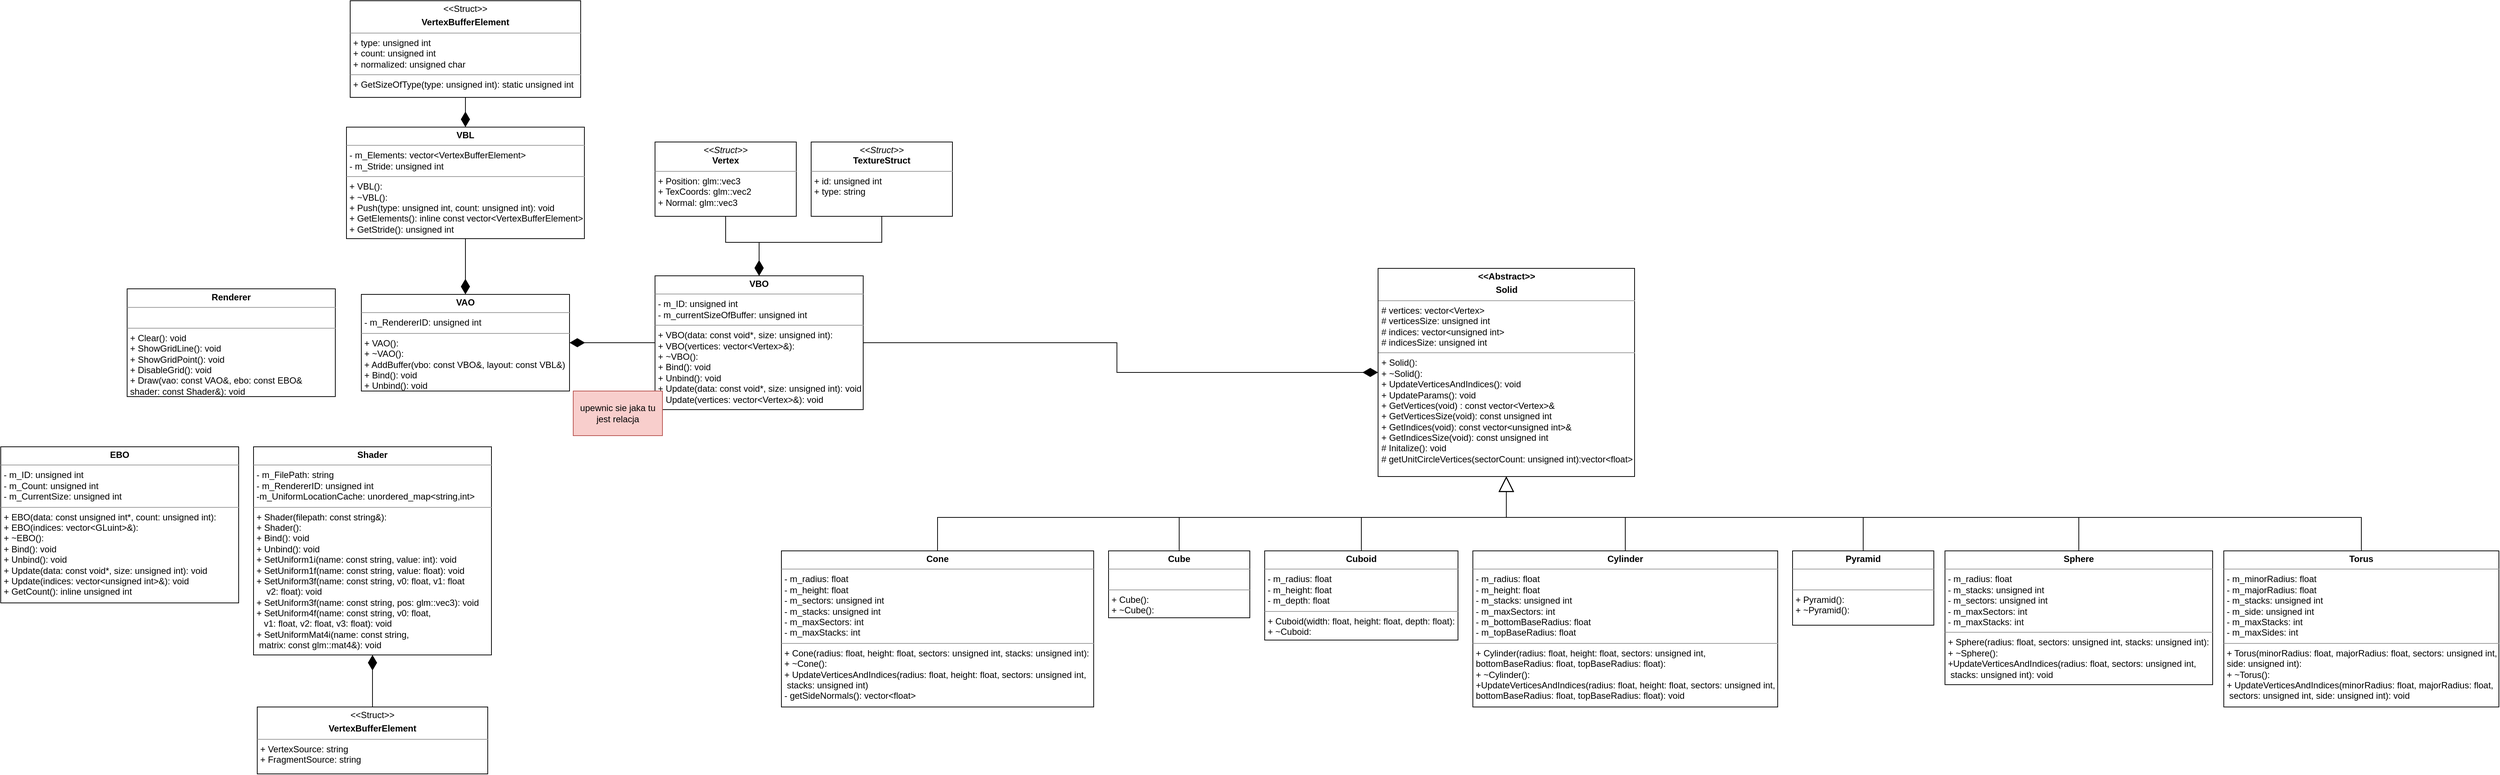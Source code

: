 <mxfile version="24.7.14">
  <diagram name="Page-1" id="c4acf3e9-155e-7222-9cf6-157b1a14988f">
    <mxGraphModel dx="2503" dy="2083" grid="1" gridSize="10" guides="1" tooltips="1" connect="1" arrows="1" fold="1" page="1" pageScale="1" pageWidth="850" pageHeight="1100" background="none" math="0" shadow="0">
      <root>
        <mxCell id="0" />
        <mxCell id="1" parent="0" />
        <mxCell id="TyOxrx3Ak4QjkrmD2tyw-1" value="&lt;p style=&quot;margin:0px;margin-top:4px;text-align:center;&quot;&gt;&lt;b&gt;&amp;lt;&amp;lt;Abstract&amp;gt;&amp;gt;&lt;/b&gt;&lt;/p&gt;&lt;p style=&quot;margin:0px;margin-top:4px;text-align:center;&quot;&gt;&lt;b&gt;Solid&lt;/b&gt;&lt;/p&gt;&lt;hr size=&quot;1&quot;&gt;&lt;p style=&quot;margin:0px;margin-left:4px;&quot;&gt;# vertices: vector&amp;lt;Vertex&amp;gt;&lt;br&gt;# verticesSize: unsigned int&lt;/p&gt;&lt;p style=&quot;margin:0px;margin-left:4px;&quot;&gt;# indices: vector&amp;lt;unsigned int&amp;gt;&lt;/p&gt;&lt;p style=&quot;margin:0px;margin-left:4px;&quot;&gt;# indicesSize: unsigned int&lt;/p&gt;&lt;hr size=&quot;1&quot;&gt;&lt;p style=&quot;margin:0px;margin-left:4px;&quot;&gt;+ Solid():&lt;/p&gt;&lt;p style=&quot;margin:0px;margin-left:4px;&quot;&gt;+ ~Solid():&lt;br&gt;+ UpdateVerticesAndIndices(): void&lt;/p&gt;&lt;p style=&quot;margin:0px;margin-left:4px;&quot;&gt;+ UpdateParams(): void&lt;/p&gt;&lt;p style=&quot;margin:0px;margin-left:4px;&quot;&gt;+ GetVertices(void) : const vector&amp;lt;Vertex&amp;gt;&amp;amp;&lt;/p&gt;&lt;p style=&quot;margin:0px;margin-left:4px;&quot;&gt;+ GetVerticesSize(void): const unsigned int&lt;/p&gt;&lt;p style=&quot;margin:0px;margin-left:4px;&quot;&gt;+ GetIndices(void): const vector&amp;lt;unsigned int&amp;gt;&amp;amp;&lt;/p&gt;&lt;p style=&quot;margin:0px;margin-left:4px;&quot;&gt;+ GetIndicesSize(void): const unsigned int&lt;/p&gt;&lt;p style=&quot;margin:0px;margin-left:4px;&quot;&gt;# Initalize(): void&lt;/p&gt;&lt;p style=&quot;margin:0px;margin-left:4px;&quot;&gt;# getUnitCircleVertices(sectorCount: unsigned int):&lt;span style=&quot;background-color: initial;&quot;&gt;vector&amp;lt;float&amp;gt;&lt;/span&gt;&lt;/p&gt;&lt;p style=&quot;margin:0px;margin-left:4px;&quot;&gt;&lt;br&gt;&lt;/p&gt;" style="verticalAlign=top;align=left;overflow=fill;fontSize=12;fontFamily=Helvetica;html=1;rounded=0;shadow=0;comic=0;labelBackgroundColor=none;strokeWidth=1" parent="1" vertex="1">
          <mxGeometry x="512.5" y="-140" width="345" height="280" as="geometry" />
        </mxCell>
        <mxCell id="TyOxrx3Ak4QjkrmD2tyw-10" style="edgeStyle=orthogonalEdgeStyle;rounded=0;orthogonalLoop=1;jettySize=auto;html=1;exitX=0.5;exitY=0;exitDx=0;exitDy=0;entryX=0.5;entryY=1;entryDx=0;entryDy=0;endArrow=block;endFill=0;endSize=18;" parent="1" source="TyOxrx3Ak4QjkrmD2tyw-2" target="TyOxrx3Ak4QjkrmD2tyw-1" edge="1">
          <mxGeometry relative="1" as="geometry" />
        </mxCell>
        <mxCell id="TyOxrx3Ak4QjkrmD2tyw-2" value="&lt;p style=&quot;margin:0px;margin-top:4px;text-align:center;&quot;&gt;&lt;b&gt;Cone&lt;/b&gt;&lt;/p&gt;&lt;hr size=&quot;1&quot;&gt;&lt;p style=&quot;margin:0px;margin-left:4px;&quot;&gt;- m_radius: float&lt;br&gt;- m_height: float&lt;/p&gt;&lt;p style=&quot;margin:0px;margin-left:4px;&quot;&gt;&lt;span style=&quot;white-space-collapse: collapse;&quot;&gt;- m_sectors:&amp;nbsp;&lt;/span&gt;&lt;span style=&quot;background-color: initial;&quot;&gt;unsigned int&lt;/span&gt;&lt;span style=&quot;background-color: initial;&quot;&gt;&amp;nbsp;&lt;/span&gt;&lt;/p&gt;&lt;p style=&quot;margin:0px;margin-left:4px;&quot;&gt;&lt;span style=&quot;white-space-collapse: collapse;&quot;&gt;- m_stacks:&amp;nbsp;&lt;/span&gt;&lt;span style=&quot;background-color: initial;&quot;&gt;unsigned int&lt;/span&gt;&lt;span style=&quot;background-color: initial;&quot;&gt;&amp;nbsp;&lt;/span&gt;&lt;/p&gt;&lt;p style=&quot;margin:0px;margin-left:4px;&quot;&gt;&lt;span style=&quot;white-space-collapse: collapse;&quot;&gt;- m_maxSectors: int&lt;/span&gt;&lt;/p&gt;&lt;p style=&quot;margin:0px;margin-left:4px;&quot;&gt;&lt;span style=&quot;white-space-collapse: collapse;&quot;&gt;- m_maxStacks: int&lt;/span&gt;&lt;/p&gt;&lt;hr size=&quot;1&quot;&gt;&lt;p style=&quot;margin:0px;margin-left:4px;&quot;&gt;+ Cone(radius: float, height: float, sectors: unsigned int, stacks: unsigned int):&amp;nbsp;&lt;br&gt;+ ~Cone():&lt;/p&gt;&lt;p style=&quot;margin:0px;margin-left:4px;&quot;&gt;+ UpdateVerticesAndIndices(&lt;span style=&quot;background-color: initial;&quot;&gt;radius: float, height: float, sectors: unsigned int,&lt;/span&gt;&lt;/p&gt;&lt;p style=&quot;margin:0px;margin-left:4px;&quot;&gt;&lt;span style=&quot;background-color: initial;&quot;&gt;&amp;nbsp;stacks: unsigned int)&lt;/span&gt;&lt;/p&gt;&lt;p style=&quot;margin:0px;margin-left:4px;&quot;&gt;&lt;span style=&quot;background-color: initial;&quot;&gt;- getSideNormals(): vector&amp;lt;float&amp;gt;&lt;/span&gt;&lt;/p&gt;&lt;p style=&quot;margin:0px;margin-left:4px;&quot;&gt;&lt;br&gt;&lt;/p&gt;" style="verticalAlign=top;align=left;overflow=fill;fontSize=12;fontFamily=Helvetica;html=1;rounded=0;shadow=0;comic=0;labelBackgroundColor=none;strokeWidth=1" parent="1" vertex="1">
          <mxGeometry x="-290" y="240" width="420" height="210" as="geometry" />
        </mxCell>
        <mxCell id="TyOxrx3Ak4QjkrmD2tyw-12" style="edgeStyle=orthogonalEdgeStyle;rounded=0;orthogonalLoop=1;jettySize=auto;html=1;exitX=0.5;exitY=0;exitDx=0;exitDy=0;entryX=0.5;entryY=1;entryDx=0;entryDy=0;endArrow=block;endFill=0;endSize=18;" parent="1" source="TyOxrx3Ak4QjkrmD2tyw-3" target="TyOxrx3Ak4QjkrmD2tyw-1" edge="1">
          <mxGeometry relative="1" as="geometry" />
        </mxCell>
        <mxCell id="TyOxrx3Ak4QjkrmD2tyw-3" value="&lt;p style=&quot;margin:0px;margin-top:4px;text-align:center;&quot;&gt;&lt;b&gt;Cube&lt;/b&gt;&lt;/p&gt;&lt;hr size=&quot;1&quot;&gt;&lt;p style=&quot;margin:0px;margin-left:4px;&quot;&gt;&lt;br&gt;&lt;/p&gt;&lt;hr size=&quot;1&quot;&gt;&lt;p style=&quot;margin:0px;margin-left:4px;&quot;&gt;+ Cube():&amp;nbsp;&lt;br&gt;+ ~Cube():&amp;nbsp;&lt;/p&gt;" style="verticalAlign=top;align=left;overflow=fill;fontSize=12;fontFamily=Helvetica;html=1;rounded=0;shadow=0;comic=0;labelBackgroundColor=none;strokeWidth=1" parent="1" vertex="1">
          <mxGeometry x="150" y="240" width="190" height="90" as="geometry" />
        </mxCell>
        <mxCell id="TyOxrx3Ak4QjkrmD2tyw-13" style="edgeStyle=orthogonalEdgeStyle;rounded=0;orthogonalLoop=1;jettySize=auto;html=1;exitX=0.5;exitY=0;exitDx=0;exitDy=0;entryX=0.5;entryY=1;entryDx=0;entryDy=0;endArrow=block;endFill=0;endSize=18;" parent="1" source="TyOxrx3Ak4QjkrmD2tyw-4" target="TyOxrx3Ak4QjkrmD2tyw-1" edge="1">
          <mxGeometry relative="1" as="geometry" />
        </mxCell>
        <mxCell id="TyOxrx3Ak4QjkrmD2tyw-4" value="&lt;p style=&quot;margin:0px;margin-top:4px;text-align:center;&quot;&gt;&lt;b&gt;Cuboid&lt;/b&gt;&lt;/p&gt;&lt;hr size=&quot;1&quot;&gt;&lt;p style=&quot;margin:0px;margin-left:4px;&quot;&gt;- m_radius: float&lt;br&gt;- m_height: float&lt;/p&gt;&lt;p style=&quot;margin:0px;margin-left:4px;&quot;&gt;- m_depth: float&lt;/p&gt;&lt;hr size=&quot;1&quot;&gt;&lt;p style=&quot;margin:0px;margin-left:4px;&quot;&gt;+ Cuboid(width: float, height: float, depth: float):&lt;br&gt;+ ~Cuboid:&lt;/p&gt;" style="verticalAlign=top;align=left;overflow=fill;fontSize=12;fontFamily=Helvetica;html=1;rounded=0;shadow=0;comic=0;labelBackgroundColor=none;strokeWidth=1" parent="1" vertex="1">
          <mxGeometry x="360" y="240" width="260" height="120" as="geometry" />
        </mxCell>
        <mxCell id="TyOxrx3Ak4QjkrmD2tyw-14" style="edgeStyle=orthogonalEdgeStyle;rounded=0;orthogonalLoop=1;jettySize=auto;html=1;exitX=0.5;exitY=0;exitDx=0;exitDy=0;entryX=0.5;entryY=1;entryDx=0;entryDy=0;endArrow=block;endFill=0;endSize=18;" parent="1" source="TyOxrx3Ak4QjkrmD2tyw-5" target="TyOxrx3Ak4QjkrmD2tyw-1" edge="1">
          <mxGeometry relative="1" as="geometry" />
        </mxCell>
        <mxCell id="TyOxrx3Ak4QjkrmD2tyw-5" value="&lt;p style=&quot;margin:0px;margin-top:4px;text-align:center;&quot;&gt;&lt;b&gt;Cylinder&lt;/b&gt;&lt;/p&gt;&lt;hr size=&quot;1&quot;&gt;&lt;p style=&quot;margin: 0px 0px 0px 4px;&quot;&gt;- m_radius: float&lt;br&gt;- m_height: float&lt;/p&gt;&lt;div&gt;&lt;p style=&quot;margin: 0px 0px 0px 4px;&quot;&gt;- m_stacks:&amp;nbsp;&lt;span style=&quot;background-color: initial;&quot;&gt;unsigned int&lt;/span&gt;&lt;span style=&quot;background-color: initial;&quot;&gt;&amp;nbsp;&lt;/span&gt;&lt;/p&gt;&lt;p style=&quot;margin: 0px 0px 0px 4px;&quot;&gt;- m_maxSectors: int&lt;/p&gt;&lt;p style=&quot;margin: 0px 0px 0px 4px;&quot;&gt;&lt;span style=&quot;white-space-collapse: collapse;&quot;&gt;- m_bottomBaseRadius: float&lt;/span&gt;&lt;/p&gt;&lt;p style=&quot;margin: 0px 0px 0px 4px;&quot;&gt;&lt;span style=&quot;white-space-collapse: collapse;&quot;&gt;- m_topBaseRadius: float&lt;/span&gt;&lt;/p&gt;&lt;/div&gt;&lt;hr size=&quot;1&quot;&gt;&lt;p style=&quot;margin:0px;margin-left:4px;&quot;&gt;+ Cylinder(radius: float, height: float, sectors: unsigned int,&lt;/p&gt;&lt;p style=&quot;margin:0px;margin-left:4px;&quot;&gt;bottomBaseRadius: float, topBaseRadius: float):&amp;nbsp;&lt;br&gt;+ ~Cylinder():&lt;/p&gt;&lt;p style=&quot;margin:0px;margin-left:4px;&quot;&gt;+UpdateVerticesAndIndices(&lt;span style=&quot;background-color: initial;&quot;&gt;radius: float, height: float, sectors: unsigned int,&amp;nbsp;&lt;/span&gt;&lt;/p&gt;&lt;p style=&quot;margin:0px;margin-left:4px;&quot;&gt;&lt;span style=&quot;background-color: initial;&quot;&gt;bottomBaseRadius: float, topBaseRadius: float): void&lt;/span&gt;&lt;/p&gt;" style="verticalAlign=top;align=left;overflow=fill;fontSize=12;fontFamily=Helvetica;html=1;rounded=0;shadow=0;comic=0;labelBackgroundColor=none;strokeWidth=1" parent="1" vertex="1">
          <mxGeometry x="640" y="240" width="410" height="210" as="geometry" />
        </mxCell>
        <mxCell id="TyOxrx3Ak4QjkrmD2tyw-15" style="edgeStyle=orthogonalEdgeStyle;rounded=0;orthogonalLoop=1;jettySize=auto;html=1;exitX=0.5;exitY=0;exitDx=0;exitDy=0;entryX=0.5;entryY=1;entryDx=0;entryDy=0;endArrow=block;endFill=0;endSize=18;" parent="1" source="TyOxrx3Ak4QjkrmD2tyw-6" target="TyOxrx3Ak4QjkrmD2tyw-1" edge="1">
          <mxGeometry relative="1" as="geometry">
            <mxPoint x="830" y="170" as="targetPoint" />
          </mxGeometry>
        </mxCell>
        <mxCell id="TyOxrx3Ak4QjkrmD2tyw-6" value="&lt;p style=&quot;margin:0px;margin-top:4px;text-align:center;&quot;&gt;&lt;b&gt;Pyramid&lt;/b&gt;&lt;/p&gt;&lt;hr size=&quot;1&quot;&gt;&lt;p style=&quot;margin:0px;margin-left:4px;&quot;&gt;&lt;br&gt;&lt;/p&gt;&lt;hr size=&quot;1&quot;&gt;&lt;p style=&quot;margin:0px;margin-left:4px;&quot;&gt;+ Pyramid():&amp;nbsp;&lt;br&gt;+ ~Pyramid():&lt;/p&gt;" style="verticalAlign=top;align=left;overflow=fill;fontSize=12;fontFamily=Helvetica;html=1;rounded=0;shadow=0;comic=0;labelBackgroundColor=none;strokeWidth=1" parent="1" vertex="1">
          <mxGeometry x="1070" y="240" width="190" height="100" as="geometry" />
        </mxCell>
        <mxCell id="TyOxrx3Ak4QjkrmD2tyw-16" style="edgeStyle=orthogonalEdgeStyle;rounded=0;orthogonalLoop=1;jettySize=auto;html=1;exitX=0.5;exitY=0;exitDx=0;exitDy=0;entryX=0.5;entryY=1;entryDx=0;entryDy=0;endArrow=block;endFill=0;endSize=18;" parent="1" source="TyOxrx3Ak4QjkrmD2tyw-7" target="TyOxrx3Ak4QjkrmD2tyw-1" edge="1">
          <mxGeometry relative="1" as="geometry" />
        </mxCell>
        <mxCell id="TyOxrx3Ak4QjkrmD2tyw-7" value="&lt;p style=&quot;margin:0px;margin-top:4px;text-align:center;&quot;&gt;&lt;b&gt;Sphere&lt;/b&gt;&lt;/p&gt;&lt;hr size=&quot;1&quot;&gt;&lt;p style=&quot;margin:0px;margin-left:4px;&quot;&gt;&lt;span style=&quot;background-color: initial;&quot;&gt;- m_radius: float&lt;/span&gt;&lt;/p&gt;&lt;p style=&quot;margin:0px;margin-left:4px;&quot;&gt;- m_stacks:&amp;nbsp;&lt;span style=&quot;background-color: initial;&quot;&gt;unsigned int&lt;/span&gt;&lt;span style=&quot;background-color: initial;&quot;&gt;&amp;nbsp;&lt;/span&gt;&lt;br&gt;&lt;/p&gt;&lt;p style=&quot;margin:0px;margin-left:4px;&quot;&gt;- m_sectors:&amp;nbsp;&lt;span style=&quot;background-color: initial;&quot;&gt;unsigned int&lt;/span&gt;&lt;span style=&quot;background-color: initial;&quot;&gt;&amp;nbsp;&lt;/span&gt;&lt;span style=&quot;background-color: initial;&quot;&gt;&lt;br&gt;&lt;/span&gt;&lt;/p&gt;&lt;p style=&quot;margin: 0px 0px 0px 4px;&quot;&gt;- m_maxSectors: int&lt;/p&gt;&lt;p style=&quot;margin: 0px 0px 0px 4px;&quot;&gt;- m_maxStacks: int&lt;/p&gt;&lt;hr size=&quot;1&quot;&gt;&lt;p style=&quot;margin:0px;margin-left:4px;&quot;&gt;+ Sphere(radius: float, sectors: unsigned int, stacks: unsigned int):&amp;nbsp;&lt;br&gt;+ ~Sphere():&lt;/p&gt;&lt;p style=&quot;margin: 0px 0px 0px 4px;&quot;&gt;+UpdateVerticesAndIndices(&lt;span style=&quot;background-color: initial;&quot;&gt;radius: float, sectors: unsigned int,&lt;/span&gt;&lt;/p&gt;&lt;p style=&quot;margin: 0px 0px 0px 4px;&quot;&gt;&lt;span style=&quot;background-color: initial;&quot;&gt;&amp;nbsp;stacks: unsigned int&lt;/span&gt;&lt;span style=&quot;background-color: initial;&quot;&gt;): void&lt;/span&gt;&lt;/p&gt;" style="verticalAlign=top;align=left;overflow=fill;fontSize=12;fontFamily=Helvetica;html=1;rounded=0;shadow=0;comic=0;labelBackgroundColor=none;strokeWidth=1" parent="1" vertex="1">
          <mxGeometry x="1275" y="240" width="360" height="180" as="geometry" />
        </mxCell>
        <mxCell id="TyOxrx3Ak4QjkrmD2tyw-17" style="edgeStyle=orthogonalEdgeStyle;rounded=0;orthogonalLoop=1;jettySize=auto;html=1;exitX=0.5;exitY=0;exitDx=0;exitDy=0;entryX=0.5;entryY=1;entryDx=0;entryDy=0;endArrow=block;endFill=0;endSize=18;" parent="1" source="TyOxrx3Ak4QjkrmD2tyw-8" target="TyOxrx3Ak4QjkrmD2tyw-1" edge="1">
          <mxGeometry relative="1" as="geometry" />
        </mxCell>
        <mxCell id="TyOxrx3Ak4QjkrmD2tyw-8" value="&lt;p style=&quot;margin:0px;margin-top:4px;text-align:center;&quot;&gt;&lt;b&gt;Torus&lt;/b&gt;&lt;/p&gt;&lt;hr size=&quot;1&quot;&gt;&lt;p style=&quot;margin:0px;margin-left:4px;&quot;&gt;- m_minorRadius: float&lt;br&gt;- m_majorRadius: float&lt;br&gt;&lt;/p&gt;&lt;p style=&quot;margin: 0px 0px 0px 4px;&quot;&gt;- m_stacks:&amp;nbsp;&lt;span style=&quot;background-color: initial;&quot;&gt;unsigned int&lt;/span&gt;&lt;span style=&quot;background-color: initial;&quot;&gt;&amp;nbsp;&lt;/span&gt;&lt;br&gt;&lt;/p&gt;&lt;p style=&quot;margin: 0px 0px 0px 4px;&quot;&gt;- m_side:&amp;nbsp;&lt;span style=&quot;background-color: initial;&quot;&gt;unsigned int&lt;/span&gt;&lt;span style=&quot;background-color: initial;&quot;&gt;&amp;nbsp;&lt;/span&gt;&lt;span style=&quot;background-color: initial;&quot;&gt;&lt;br&gt;&lt;/span&gt;&lt;/p&gt;&lt;p style=&quot;margin: 0px 0px 0px 4px;&quot;&gt;- m_maxStacks: int&lt;/p&gt;&lt;p style=&quot;margin: 0px 0px 0px 4px;&quot;&gt;- m_maxSides: int&lt;/p&gt;&lt;hr size=&quot;1&quot;&gt;&lt;p style=&quot;margin:0px;margin-left:4px;&quot;&gt;+ Torus(minorRadius: float, majorRadius: float, sectors: unsigned int,&amp;nbsp;&lt;/p&gt;&lt;p style=&quot;margin:0px;margin-left:4px;&quot;&gt;side: unsigned int):&amp;nbsp;&lt;br&gt;+ ~Torus():&lt;/p&gt;&lt;p style=&quot;margin:0px;margin-left:4px;&quot;&gt;+ UpdateVerticesAndIndices(&lt;span style=&quot;background-color: initial;&quot;&gt;minorRadius: float, majorRadius: float,&lt;/span&gt;&lt;/p&gt;&lt;p style=&quot;margin:0px;margin-left:4px;&quot;&gt;&lt;span style=&quot;background-color: initial;&quot;&gt;&amp;nbsp;sectors: unsigned int, side: unsigned int): void&lt;/span&gt;&lt;/p&gt;" style="verticalAlign=top;align=left;overflow=fill;fontSize=12;fontFamily=Helvetica;html=1;rounded=0;shadow=0;comic=0;labelBackgroundColor=none;strokeWidth=1" parent="1" vertex="1">
          <mxGeometry x="1650" y="240" width="370" height="210" as="geometry" />
        </mxCell>
        <mxCell id="TyOxrx3Ak4QjkrmD2tyw-21" style="edgeStyle=orthogonalEdgeStyle;rounded=0;orthogonalLoop=1;jettySize=auto;html=1;exitX=1;exitY=0.5;exitDx=0;exitDy=0;entryX=0;entryY=0.5;entryDx=0;entryDy=0;endArrow=diamondThin;endFill=1;endSize=18;" parent="1" source="TyOxrx3Ak4QjkrmD2tyw-20" target="TyOxrx3Ak4QjkrmD2tyw-1" edge="1">
          <mxGeometry relative="1" as="geometry" />
        </mxCell>
        <mxCell id="6tzbK8XC96DrIa5IY7mZ-6" style="edgeStyle=orthogonalEdgeStyle;rounded=0;orthogonalLoop=1;jettySize=auto;html=1;exitX=0;exitY=0.5;exitDx=0;exitDy=0;entryX=1;entryY=0.5;entryDx=0;entryDy=0;endArrow=diamondThin;endFill=1;endSize=18;" edge="1" parent="1" source="TyOxrx3Ak4QjkrmD2tyw-20" target="6tzbK8XC96DrIa5IY7mZ-5">
          <mxGeometry relative="1" as="geometry" />
        </mxCell>
        <mxCell id="TyOxrx3Ak4QjkrmD2tyw-20" value="&lt;p style=&quot;margin:0px;margin-top:4px;text-align:center;&quot;&gt;&lt;b&gt;VBO&lt;/b&gt;&lt;/p&gt;&lt;hr size=&quot;1&quot;&gt;&lt;p style=&quot;margin:0px;margin-left:4px;&quot;&gt;- m_ID: unsigned int&lt;br&gt;- m_currentSizeOfBuffer: unsigned int&lt;/p&gt;&lt;hr size=&quot;1&quot;&gt;&lt;p style=&quot;margin:0px;margin-left:4px;&quot;&gt;+ VBO(data: const void*, size: unsigned int):&lt;br&gt;+ VBO(vertices: vector&amp;lt;Vertex&amp;gt;&amp;amp;):&amp;nbsp;&lt;/p&gt;&lt;p style=&quot;margin:0px;margin-left:4px;&quot;&gt;+ ~VBO():&lt;/p&gt;&lt;p style=&quot;margin:0px;margin-left:4px;&quot;&gt;+ Bind(): void&lt;/p&gt;&lt;p style=&quot;margin:0px;margin-left:4px;&quot;&gt;+ Unbind(): void&lt;/p&gt;&lt;p style=&quot;margin:0px;margin-left:4px;&quot;&gt;+ Update(data: const void*, size: unsigned int): void&lt;/p&gt;&lt;p style=&quot;margin:0px;margin-left:4px;&quot;&gt;+ Update(vertices: vector&amp;lt;Vertex&amp;gt;&amp;amp;): void&lt;/p&gt;" style="verticalAlign=top;align=left;overflow=fill;fontSize=12;fontFamily=Helvetica;html=1;rounded=0;shadow=0;comic=0;labelBackgroundColor=none;strokeWidth=1" parent="1" vertex="1">
          <mxGeometry x="-460" y="-130" width="280" height="180" as="geometry" />
        </mxCell>
        <mxCell id="6tzbK8XC96DrIa5IY7mZ-2" style="edgeStyle=orthogonalEdgeStyle;rounded=0;orthogonalLoop=1;jettySize=auto;html=1;exitX=0.5;exitY=1;exitDx=0;exitDy=0;entryX=0.5;entryY=0;entryDx=0;entryDy=0;endArrow=diamondThin;endFill=1;endSize=18;" edge="1" parent="1" source="6tzbK8XC96DrIa5IY7mZ-1" target="TyOxrx3Ak4QjkrmD2tyw-20">
          <mxGeometry relative="1" as="geometry" />
        </mxCell>
        <mxCell id="6tzbK8XC96DrIa5IY7mZ-1" value="&lt;p style=&quot;margin:0px;margin-top:4px;text-align:center;&quot;&gt;&lt;i&gt;&amp;lt;&amp;lt;Struct&amp;gt;&amp;gt;&lt;/i&gt;&lt;br&gt;&lt;b&gt;Vertex&lt;/b&gt;&lt;/p&gt;&lt;hr size=&quot;1&quot;&gt;&lt;p style=&quot;margin:0px;margin-left:4px;&quot;&gt;+ Position: glm::vec3&lt;br&gt;+ TexCoords: glm::vec2&lt;/p&gt;&lt;p style=&quot;margin:0px;margin-left:4px;&quot;&gt;+ Normal: glm::vec3&lt;/p&gt;&lt;p style=&quot;margin:0px;margin-left:4px;&quot;&gt;&lt;br&gt;&lt;/p&gt;" style="verticalAlign=top;align=left;overflow=fill;fontSize=12;fontFamily=Helvetica;html=1;rounded=0;shadow=0;comic=0;labelBackgroundColor=none;strokeWidth=1" vertex="1" parent="1">
          <mxGeometry x="-460" y="-310" width="190" height="100" as="geometry" />
        </mxCell>
        <mxCell id="6tzbK8XC96DrIa5IY7mZ-4" style="edgeStyle=orthogonalEdgeStyle;rounded=0;orthogonalLoop=1;jettySize=auto;html=1;exitX=0.5;exitY=1;exitDx=0;exitDy=0;entryX=0.5;entryY=0;entryDx=0;entryDy=0;endArrow=diamondThin;endFill=1;endSize=18;" edge="1" parent="1" source="6tzbK8XC96DrIa5IY7mZ-3" target="TyOxrx3Ak4QjkrmD2tyw-20">
          <mxGeometry relative="1" as="geometry" />
        </mxCell>
        <mxCell id="6tzbK8XC96DrIa5IY7mZ-3" value="&lt;p style=&quot;margin:0px;margin-top:4px;text-align:center;&quot;&gt;&lt;i&gt;&amp;lt;&amp;lt;Struct&amp;gt;&amp;gt;&lt;/i&gt;&lt;br&gt;&lt;b&gt;TextureStruct&lt;/b&gt;&lt;/p&gt;&lt;hr size=&quot;1&quot;&gt;&lt;p style=&quot;margin:0px;margin-left:4px;&quot;&gt;+ id: unsigned int&lt;br&gt;+ type: string&lt;/p&gt;&lt;p style=&quot;margin:0px;margin-left:4px;&quot;&gt;&lt;br&gt;&lt;/p&gt;&lt;p style=&quot;margin:0px;margin-left:4px;&quot;&gt;&lt;br&gt;&lt;/p&gt;" style="verticalAlign=top;align=left;overflow=fill;fontSize=12;fontFamily=Helvetica;html=1;rounded=0;shadow=0;comic=0;labelBackgroundColor=none;strokeWidth=1" vertex="1" parent="1">
          <mxGeometry x="-250" y="-310" width="190" height="100" as="geometry" />
        </mxCell>
        <mxCell id="6tzbK8XC96DrIa5IY7mZ-5" value="&lt;p style=&quot;margin:0px;margin-top:4px;text-align:center;&quot;&gt;&lt;b&gt;VAO&lt;/b&gt;&lt;/p&gt;&lt;hr size=&quot;1&quot;&gt;&lt;p style=&quot;margin:0px;margin-left:4px;&quot;&gt;- m_RendererID: unsigned int&lt;br&gt;&lt;/p&gt;&lt;hr size=&quot;1&quot;&gt;&lt;p style=&quot;margin:0px;margin-left:4px;&quot;&gt;+ VAO():&lt;br&gt;&lt;/p&gt;&lt;p style=&quot;margin:0px;margin-left:4px;&quot;&gt;+ ~VAO():&lt;/p&gt;&lt;p style=&quot;margin:0px;margin-left:4px;&quot;&gt;+ AddBuffer(vbo: const VBO&amp;amp;, layout: const VBL&amp;amp;)&lt;/p&gt;&lt;p style=&quot;margin:0px;margin-left:4px;&quot;&gt;+ Bind(): void&lt;/p&gt;&lt;p style=&quot;margin:0px;margin-left:4px;&quot;&gt;+ Unbind(): void&lt;/p&gt;" style="verticalAlign=top;align=left;overflow=fill;fontSize=12;fontFamily=Helvetica;html=1;rounded=0;shadow=0;comic=0;labelBackgroundColor=none;strokeWidth=1" vertex="1" parent="1">
          <mxGeometry x="-855" y="-105" width="280" height="130" as="geometry" />
        </mxCell>
        <mxCell id="6tzbK8XC96DrIa5IY7mZ-7" value="upewnic sie jaka tu jest relacja" style="rounded=0;whiteSpace=wrap;html=1;fillColor=#f8cecc;strokeColor=#b85450;" vertex="1" parent="1">
          <mxGeometry x="-570" y="25" width="120" height="60" as="geometry" />
        </mxCell>
        <mxCell id="6tzbK8XC96DrIa5IY7mZ-12" style="edgeStyle=orthogonalEdgeStyle;rounded=0;orthogonalLoop=1;jettySize=auto;html=1;exitX=0.5;exitY=1;exitDx=0;exitDy=0;entryX=0.5;entryY=0;entryDx=0;entryDy=0;endArrow=diamondThin;endFill=1;endSize=18;" edge="1" parent="1" source="6tzbK8XC96DrIa5IY7mZ-8" target="6tzbK8XC96DrIa5IY7mZ-5">
          <mxGeometry relative="1" as="geometry" />
        </mxCell>
        <mxCell id="6tzbK8XC96DrIa5IY7mZ-8" value="&lt;p style=&quot;margin:0px;margin-top:4px;text-align:center;&quot;&gt;&lt;b&gt;VBL&lt;/b&gt;&lt;/p&gt;&lt;hr size=&quot;1&quot;&gt;&lt;p style=&quot;margin:0px;margin-left:4px;&quot;&gt;- m_Elements: vector&amp;lt;VertexBufferElement&amp;gt;&lt;br&gt;- m_Stride: unsigned int&lt;/p&gt;&lt;hr size=&quot;1&quot;&gt;&lt;p style=&quot;margin:0px;margin-left:4px;&quot;&gt;+ VBL():&lt;br&gt;&lt;/p&gt;&lt;p style=&quot;margin:0px;margin-left:4px;&quot;&gt;+ ~VBL():&lt;/p&gt;&lt;p style=&quot;margin:0px;margin-left:4px;&quot;&gt;+ Push(type: unsigned int, count: unsigned int): void&lt;/p&gt;&lt;p style=&quot;margin:0px;margin-left:4px;&quot;&gt;+ GetElements(): inline const&amp;nbsp;&lt;span style=&quot;background-color: initial;&quot;&gt;vector&amp;lt;VertexBufferElement&amp;gt;&lt;/span&gt;&lt;/p&gt;&lt;p style=&quot;margin:0px;margin-left:4px;&quot;&gt;+ GetStride(): unsigned int&lt;/p&gt;&lt;p style=&quot;margin:0px;margin-left:4px;&quot;&gt;&lt;br&gt;&lt;/p&gt;" style="verticalAlign=top;align=left;overflow=fill;fontSize=12;fontFamily=Helvetica;html=1;rounded=0;shadow=0;comic=0;labelBackgroundColor=none;strokeWidth=1" vertex="1" parent="1">
          <mxGeometry x="-875" y="-330" width="320" height="150" as="geometry" />
        </mxCell>
        <mxCell id="6tzbK8XC96DrIa5IY7mZ-11" style="edgeStyle=orthogonalEdgeStyle;rounded=0;orthogonalLoop=1;jettySize=auto;html=1;exitX=0.5;exitY=1;exitDx=0;exitDy=0;entryX=0.5;entryY=0;entryDx=0;entryDy=0;endArrow=diamondThin;endFill=1;endSize=18;" edge="1" parent="1" source="6tzbK8XC96DrIa5IY7mZ-10" target="6tzbK8XC96DrIa5IY7mZ-8">
          <mxGeometry relative="1" as="geometry" />
        </mxCell>
        <mxCell id="6tzbK8XC96DrIa5IY7mZ-10" value="&lt;p style=&quot;margin:0px;margin-top:4px;text-align:center;&quot;&gt;&amp;lt;&amp;lt;Struct&amp;gt;&amp;gt;&lt;/p&gt;&lt;p style=&quot;margin:0px;margin-top:4px;text-align:center;&quot;&gt;&lt;b&gt;VertexBufferElement&lt;/b&gt;&lt;/p&gt;&lt;hr size=&quot;1&quot;&gt;&lt;p style=&quot;margin:0px;margin-left:4px;&quot;&gt;+ type: unsigned int&lt;br&gt;&lt;/p&gt;&lt;p style=&quot;margin:0px;margin-left:4px;&quot;&gt;+ count: unsigned int&lt;br&gt;&lt;/p&gt;&lt;p style=&quot;margin:0px;margin-left:4px;&quot;&gt;+ normalized: unsigned char&lt;br&gt;&lt;/p&gt;&lt;hr size=&quot;1&quot;&gt;&lt;p style=&quot;margin:0px;margin-left:4px;&quot;&gt;+ GetSizeOfType(type: unsigned int): static unsigned int&lt;br&gt;&lt;/p&gt;&lt;p style=&quot;margin:0px;margin-left:4px;&quot;&gt;&lt;br&gt;&lt;/p&gt;" style="verticalAlign=top;align=left;overflow=fill;fontSize=12;fontFamily=Helvetica;html=1;rounded=0;shadow=0;comic=0;labelBackgroundColor=none;strokeWidth=1" vertex="1" parent="1">
          <mxGeometry x="-870" y="-500" width="310" height="130" as="geometry" />
        </mxCell>
        <mxCell id="6tzbK8XC96DrIa5IY7mZ-13" value="&lt;p style=&quot;margin:0px;margin-top:4px;text-align:center;&quot;&gt;&lt;b&gt;Renderer&lt;/b&gt;&lt;/p&gt;&lt;hr size=&quot;1&quot;&gt;&lt;p style=&quot;margin:0px;margin-left:4px;&quot;&gt;&lt;br&gt;&lt;/p&gt;&lt;hr size=&quot;1&quot;&gt;&lt;p style=&quot;margin:0px;margin-left:4px;&quot;&gt;+ Clear(): void&lt;br&gt;&lt;/p&gt;&lt;p style=&quot;margin:0px;margin-left:4px;&quot;&gt;+ ShowGridLine(): void&lt;/p&gt;&lt;p style=&quot;margin:0px;margin-left:4px;&quot;&gt;+ ShowGridPoint(): void&lt;/p&gt;&lt;p style=&quot;margin:0px;margin-left:4px;&quot;&gt;+ DisableGrid(): void&lt;/p&gt;&lt;p style=&quot;margin:0px;margin-left:4px;&quot;&gt;+ Draw(vao: const VAO&amp;amp;, ebo: const EBO&amp;amp;&lt;/p&gt;&lt;p style=&quot;margin:0px;margin-left:4px;&quot;&gt;shader: const Shader&amp;amp;): void&lt;/p&gt;" style="verticalAlign=top;align=left;overflow=fill;fontSize=12;fontFamily=Helvetica;html=1;rounded=0;shadow=0;comic=0;labelBackgroundColor=none;strokeWidth=1" vertex="1" parent="1">
          <mxGeometry x="-1170" y="-112.5" width="280" height="145" as="geometry" />
        </mxCell>
        <mxCell id="6tzbK8XC96DrIa5IY7mZ-14" value="&lt;p style=&quot;margin:0px;margin-top:4px;text-align:center;&quot;&gt;&lt;b&gt;EBO&lt;/b&gt;&lt;/p&gt;&lt;hr size=&quot;1&quot;&gt;&lt;p style=&quot;margin:0px;margin-left:4px;&quot;&gt;- m_ID: unsigned int&lt;br&gt;- m_Count: unsigned int&lt;/p&gt;&lt;p style=&quot;margin:0px;margin-left:4px;&quot;&gt;- m_CurrentSize: unsigned int&lt;br&gt;&lt;/p&gt;&lt;hr size=&quot;1&quot;&gt;&lt;p style=&quot;margin:0px;margin-left:4px;&quot;&gt;+ EBO(data: const unsigned int*, count: unsigned int):&lt;br&gt;&lt;/p&gt;&lt;p style=&quot;margin:0px;margin-left:4px;&quot;&gt;+ EBO(indices: vector&amp;lt;GLuint&amp;gt;&amp;amp;):&lt;br&gt;&lt;/p&gt;&lt;p style=&quot;margin:0px;margin-left:4px;&quot;&gt;+ ~EBO():&lt;/p&gt;&lt;p style=&quot;margin: 0px 0px 0px 4px;&quot;&gt;+ Bind(): void&lt;/p&gt;&lt;p style=&quot;margin: 0px 0px 0px 4px;&quot;&gt;+ Unbind(): void&lt;/p&gt;&lt;p style=&quot;margin: 0px 0px 0px 4px;&quot;&gt;+ Update(data: const void*, size: unsigned int): void&lt;br&gt;&lt;/p&gt;&lt;p style=&quot;margin:0px;margin-left:4px;&quot;&gt;+ Update(indices: vector&amp;lt;unsigned int&amp;gt;&amp;amp;): void&lt;br&gt;&lt;/p&gt;&lt;p style=&quot;margin:0px;margin-left:4px;&quot;&gt;+ GetCount(): inline unsigned int&lt;/p&gt;&lt;p style=&quot;margin:0px;margin-left:4px;&quot;&gt;&lt;br&gt;&lt;/p&gt;" style="verticalAlign=top;align=left;overflow=fill;fontSize=12;fontFamily=Helvetica;html=1;rounded=0;shadow=0;comic=0;labelBackgroundColor=none;strokeWidth=1" vertex="1" parent="1">
          <mxGeometry x="-1340" y="100" width="320" height="210" as="geometry" />
        </mxCell>
        <mxCell id="6tzbK8XC96DrIa5IY7mZ-15" value="&lt;p style=&quot;margin:0px;margin-top:4px;text-align:center;&quot;&gt;&lt;b&gt;Shader&lt;/b&gt;&lt;/p&gt;&lt;hr size=&quot;1&quot;&gt;&lt;p style=&quot;margin:0px;margin-left:4px;&quot;&gt;- m_FilePath: string&lt;br&gt;- m_RendererID: unsigned int&lt;/p&gt;&lt;p style=&quot;margin:0px;margin-left:4px;&quot;&gt;-m_UniformLocationCache: unordered_map&amp;lt;string,int&amp;gt;&lt;/p&gt;&lt;hr size=&quot;1&quot;&gt;&lt;p style=&quot;margin:0px;margin-left:4px;&quot;&gt;+ Shader(filepath: const string&amp;amp;):&lt;br&gt;&lt;/p&gt;&lt;p style=&quot;margin:0px;margin-left:4px;&quot;&gt;+ Shader():&lt;/p&gt;&lt;p style=&quot;margin: 0px 0px 0px 4px;&quot;&gt;+ Bind(): void&lt;/p&gt;&lt;p style=&quot;margin: 0px 0px 0px 4px;&quot;&gt;+ Unbind(): void&lt;/p&gt;&lt;p style=&quot;margin:0px;margin-left:4px;&quot;&gt;+ SetUniform1i(name: const string, value: int): void&lt;/p&gt;&lt;p style=&quot;margin:0px;margin-left:4px;&quot;&gt;+ SetUniform1f(name: const string, value: float): void&lt;br&gt;&lt;/p&gt;&lt;p style=&quot;margin:0px;margin-left:4px;&quot;&gt;+ SetUniform3f(name: const string, v0: float, v1: float&lt;/p&gt;&lt;p style=&quot;margin:0px;margin-left:4px;&quot;&gt;&amp;nbsp; &amp;nbsp; v2: float): void&lt;br&gt;&lt;/p&gt;&lt;p style=&quot;margin:0px;margin-left:4px;&quot;&gt;+ SetUniform3f(name: const string, pos: glm::vec3): void&lt;br&gt;&lt;/p&gt;&lt;p style=&quot;margin:0px;margin-left:4px;&quot;&gt;+ SetUniform4f(name: const string, v0: float,&lt;/p&gt;&lt;p style=&quot;margin:0px;margin-left:4px;&quot;&gt;&amp;nbsp; &amp;nbsp;v1: float, v2: float, v3: float): void&lt;br&gt;&lt;/p&gt;&lt;p style=&quot;margin:0px;margin-left:4px;&quot;&gt;+ SetUniformMat4i(name: const string,&lt;/p&gt;&lt;p style=&quot;margin:0px;margin-left:4px;&quot;&gt;&amp;nbsp;matrix: const glm::mat4&amp;amp;): void&lt;br&gt;&lt;/p&gt;&lt;p style=&quot;margin:0px;margin-left:4px;&quot;&gt;&lt;br&gt;&lt;/p&gt;" style="verticalAlign=top;align=left;overflow=fill;fontSize=12;fontFamily=Helvetica;html=1;rounded=0;shadow=0;comic=0;labelBackgroundColor=none;strokeWidth=1" vertex="1" parent="1">
          <mxGeometry x="-1000" y="100" width="320" height="280" as="geometry" />
        </mxCell>
        <mxCell id="6tzbK8XC96DrIa5IY7mZ-17" style="edgeStyle=orthogonalEdgeStyle;rounded=0;orthogonalLoop=1;jettySize=auto;html=1;exitX=0.5;exitY=0;exitDx=0;exitDy=0;entryX=0.5;entryY=1;entryDx=0;entryDy=0;endArrow=diamondThin;endFill=1;endSize=18;" edge="1" parent="1" source="6tzbK8XC96DrIa5IY7mZ-16" target="6tzbK8XC96DrIa5IY7mZ-15">
          <mxGeometry relative="1" as="geometry" />
        </mxCell>
        <mxCell id="6tzbK8XC96DrIa5IY7mZ-16" value="&lt;p style=&quot;margin:0px;margin-top:4px;text-align:center;&quot;&gt;&amp;lt;&amp;lt;Struct&amp;gt;&amp;gt;&lt;/p&gt;&lt;p style=&quot;margin:0px;margin-top:4px;text-align:center;&quot;&gt;&lt;b&gt;VertexBufferElement&lt;/b&gt;&lt;/p&gt;&lt;hr size=&quot;1&quot;&gt;&lt;p style=&quot;margin:0px;margin-left:4px;&quot;&gt;+ VertexSource: string&lt;br&gt;&lt;/p&gt;&lt;p style=&quot;margin:0px;margin-left:4px;&quot;&gt;+ FragmentSource: string&lt;/p&gt;&lt;p style=&quot;margin:0px;margin-left:4px;&quot;&gt;&lt;br&gt;&lt;/p&gt;&lt;p style=&quot;margin:0px;margin-left:4px;&quot;&gt;&lt;br&gt;&lt;/p&gt;" style="verticalAlign=top;align=left;overflow=fill;fontSize=12;fontFamily=Helvetica;html=1;rounded=0;shadow=0;comic=0;labelBackgroundColor=none;strokeWidth=1" vertex="1" parent="1">
          <mxGeometry x="-995" y="450" width="310" height="90" as="geometry" />
        </mxCell>
      </root>
    </mxGraphModel>
  </diagram>
</mxfile>
